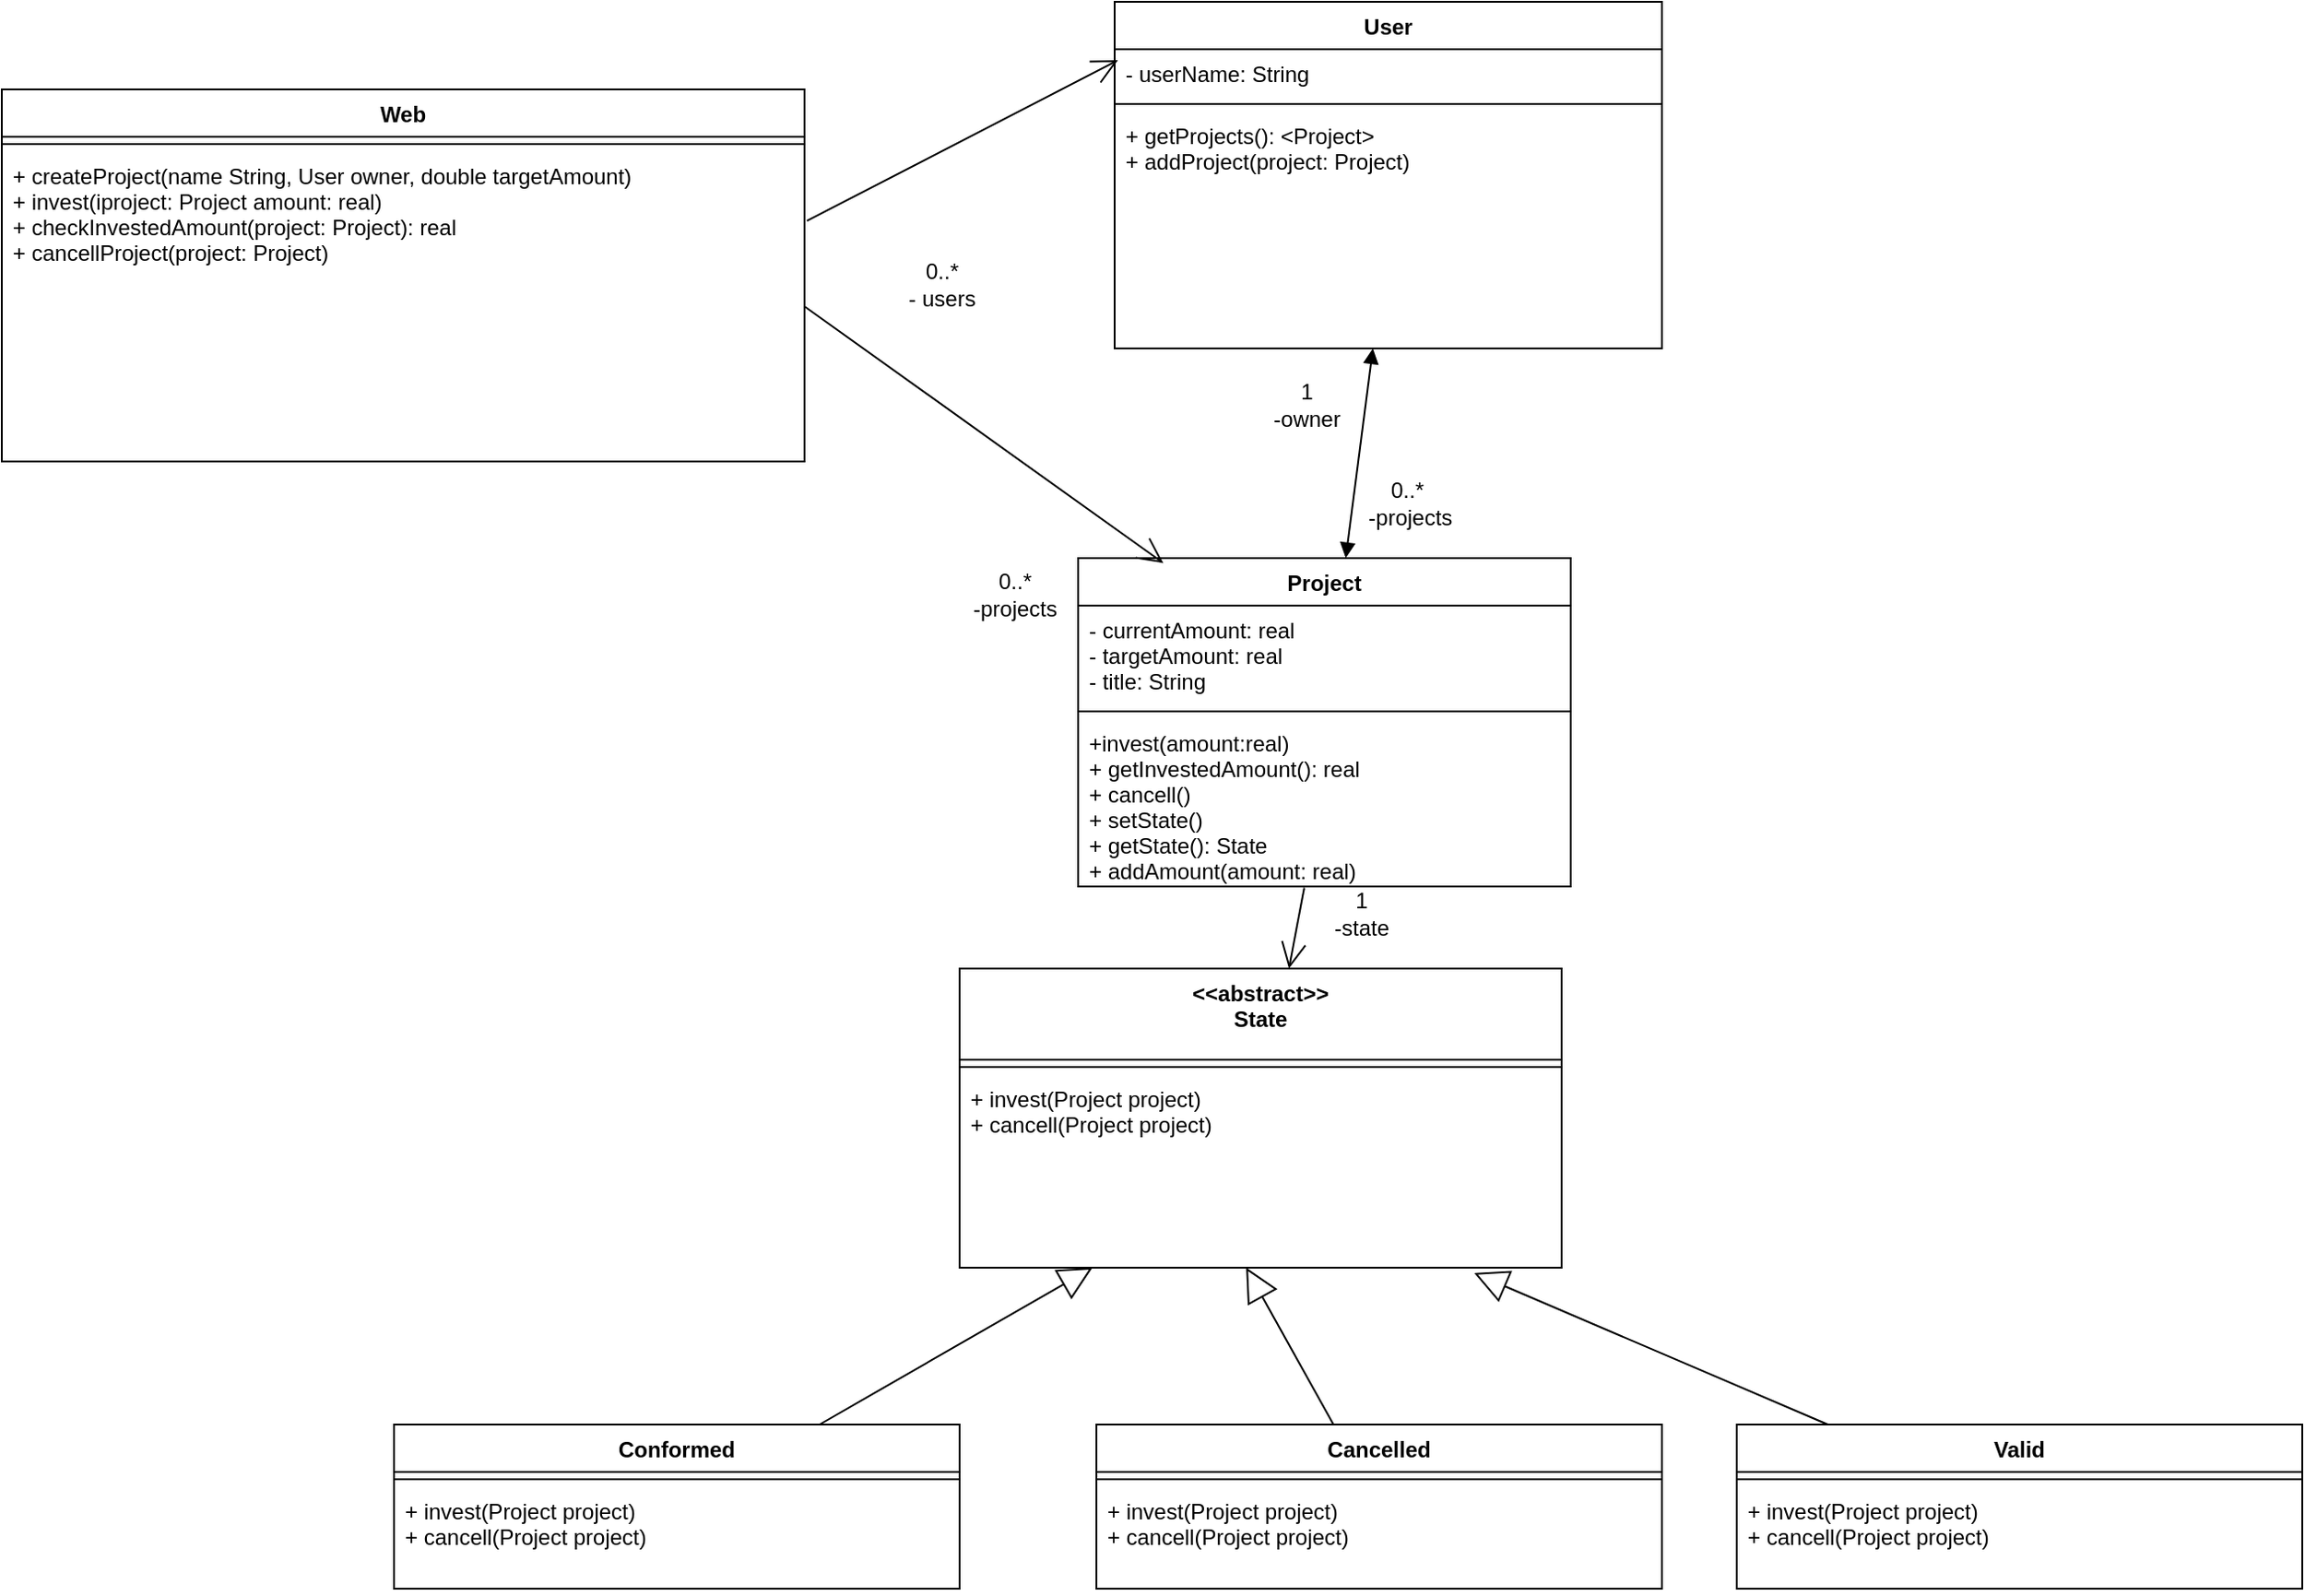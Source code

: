 <mxfile version="20.0.1" type="github">
  <diagram id="xjq0ZwBJQFxGuZLAf43j" name="Page-1">
    <mxGraphModel dx="1534" dy="662" grid="1" gridSize="10" guides="1" tooltips="1" connect="1" arrows="1" fold="1" page="1" pageScale="1" pageWidth="827" pageHeight="1169" math="0" shadow="0">
      <root>
        <mxCell id="0" />
        <mxCell id="1" parent="0" />
        <mxCell id="1dhaNh-CmfCVRAPHvCrB-5" value="Web" style="swimlane;fontStyle=1;align=center;verticalAlign=top;childLayout=stackLayout;horizontal=1;startSize=26;horizontalStack=0;resizeParent=1;resizeParentMax=0;resizeLast=0;collapsible=1;marginBottom=0;" vertex="1" parent="1">
          <mxGeometry x="-20" y="88" width="440" height="204" as="geometry" />
        </mxCell>
        <mxCell id="1dhaNh-CmfCVRAPHvCrB-7" value="" style="line;strokeWidth=1;fillColor=none;align=left;verticalAlign=middle;spacingTop=-1;spacingLeft=3;spacingRight=3;rotatable=0;labelPosition=right;points=[];portConstraint=eastwest;" vertex="1" parent="1dhaNh-CmfCVRAPHvCrB-5">
          <mxGeometry y="26" width="440" height="8" as="geometry" />
        </mxCell>
        <mxCell id="1dhaNh-CmfCVRAPHvCrB-8" value="+ createProject(name String, User owner, double targetAmount)&#xa;+ invest(iproject: Project amount: real)&#xa;+ checkInvestedAmount(project: Project): real&#xa;+ cancellProject(project: Project)&#xa;" style="text;strokeColor=none;fillColor=none;align=left;verticalAlign=top;spacingLeft=4;spacingRight=4;overflow=hidden;rotatable=0;points=[[0,0.5],[1,0.5]];portConstraint=eastwest;" vertex="1" parent="1dhaNh-CmfCVRAPHvCrB-5">
          <mxGeometry y="34" width="440" height="170" as="geometry" />
        </mxCell>
        <mxCell id="1dhaNh-CmfCVRAPHvCrB-9" value="User" style="swimlane;fontStyle=1;align=center;verticalAlign=top;childLayout=stackLayout;horizontal=1;startSize=26;horizontalStack=0;resizeParent=1;resizeParentMax=0;resizeLast=0;collapsible=1;marginBottom=0;" vertex="1" parent="1">
          <mxGeometry x="590" y="40" width="300" height="190" as="geometry" />
        </mxCell>
        <mxCell id="1dhaNh-CmfCVRAPHvCrB-10" value="- userName: String" style="text;strokeColor=none;fillColor=none;align=left;verticalAlign=top;spacingLeft=4;spacingRight=4;overflow=hidden;rotatable=0;points=[[0,0.5],[1,0.5]];portConstraint=eastwest;" vertex="1" parent="1dhaNh-CmfCVRAPHvCrB-9">
          <mxGeometry y="26" width="300" height="26" as="geometry" />
        </mxCell>
        <mxCell id="1dhaNh-CmfCVRAPHvCrB-11" value="" style="line;strokeWidth=1;fillColor=none;align=left;verticalAlign=middle;spacingTop=-1;spacingLeft=3;spacingRight=3;rotatable=0;labelPosition=right;points=[];portConstraint=eastwest;" vertex="1" parent="1dhaNh-CmfCVRAPHvCrB-9">
          <mxGeometry y="52" width="300" height="8" as="geometry" />
        </mxCell>
        <mxCell id="1dhaNh-CmfCVRAPHvCrB-12" value="+ getProjects(): &lt;Project&gt;&#xa;+ addProject(project: Project)" style="text;strokeColor=none;fillColor=none;align=left;verticalAlign=top;spacingLeft=4;spacingRight=4;overflow=hidden;rotatable=0;points=[[0,0.5],[1,0.5]];portConstraint=eastwest;" vertex="1" parent="1dhaNh-CmfCVRAPHvCrB-9">
          <mxGeometry y="60" width="300" height="130" as="geometry" />
        </mxCell>
        <mxCell id="1dhaNh-CmfCVRAPHvCrB-13" value="Project" style="swimlane;fontStyle=1;align=center;verticalAlign=top;childLayout=stackLayout;horizontal=1;startSize=26;horizontalStack=0;resizeParent=1;resizeParentMax=0;resizeLast=0;collapsible=1;marginBottom=0;" vertex="1" parent="1">
          <mxGeometry x="570" y="345" width="270" height="180" as="geometry" />
        </mxCell>
        <mxCell id="1dhaNh-CmfCVRAPHvCrB-14" value="- currentAmount: real&#xa;- targetAmount: real&#xa;- title: String" style="text;strokeColor=none;fillColor=none;align=left;verticalAlign=top;spacingLeft=4;spacingRight=4;overflow=hidden;rotatable=0;points=[[0,0.5],[1,0.5]];portConstraint=eastwest;" vertex="1" parent="1dhaNh-CmfCVRAPHvCrB-13">
          <mxGeometry y="26" width="270" height="54" as="geometry" />
        </mxCell>
        <mxCell id="1dhaNh-CmfCVRAPHvCrB-15" value="" style="line;strokeWidth=1;fillColor=none;align=left;verticalAlign=middle;spacingTop=-1;spacingLeft=3;spacingRight=3;rotatable=0;labelPosition=right;points=[];portConstraint=eastwest;" vertex="1" parent="1dhaNh-CmfCVRAPHvCrB-13">
          <mxGeometry y="80" width="270" height="8" as="geometry" />
        </mxCell>
        <mxCell id="1dhaNh-CmfCVRAPHvCrB-16" value="+invest(amount:real)&#xa;+ getInvestedAmount(): real&#xa;+ cancell()&#xa;+ setState()&#xa;+ getState(): State&#xa;+ addAmount(amount: real)" style="text;strokeColor=none;fillColor=none;align=left;verticalAlign=top;spacingLeft=4;spacingRight=4;overflow=hidden;rotatable=0;points=[[0,0.5],[1,0.5]];portConstraint=eastwest;" vertex="1" parent="1dhaNh-CmfCVRAPHvCrB-13">
          <mxGeometry y="88" width="270" height="92" as="geometry" />
        </mxCell>
        <mxCell id="1dhaNh-CmfCVRAPHvCrB-18" value="0..*&lt;br&gt;&amp;nbsp;-projects" style="text;html=1;align=center;verticalAlign=middle;resizable=0;points=[];autosize=1;strokeColor=none;fillColor=none;" vertex="1" parent="1">
          <mxGeometry x="720" y="300" width="60" height="30" as="geometry" />
        </mxCell>
        <mxCell id="1dhaNh-CmfCVRAPHvCrB-20" value="" style="endArrow=block;startArrow=block;endFill=1;startFill=1;html=1;rounded=0;" edge="1" parent="1" source="1dhaNh-CmfCVRAPHvCrB-13" target="1dhaNh-CmfCVRAPHvCrB-12">
          <mxGeometry width="160" relative="1" as="geometry">
            <mxPoint x="380" y="280" as="sourcePoint" />
            <mxPoint x="540" y="280" as="targetPoint" />
          </mxGeometry>
        </mxCell>
        <mxCell id="1dhaNh-CmfCVRAPHvCrB-21" value="1&lt;br&gt;-owner" style="text;html=1;align=center;verticalAlign=middle;resizable=0;points=[];autosize=1;strokeColor=none;fillColor=none;" vertex="1" parent="1">
          <mxGeometry x="670" y="246" width="50" height="30" as="geometry" />
        </mxCell>
        <mxCell id="1dhaNh-CmfCVRAPHvCrB-22" value="&lt;&lt;abstract&gt;&gt;&#xa;State" style="swimlane;fontStyle=1;align=center;verticalAlign=top;childLayout=stackLayout;horizontal=1;startSize=50;horizontalStack=0;resizeParent=1;resizeParentMax=0;resizeLast=0;collapsible=1;marginBottom=0;" vertex="1" parent="1">
          <mxGeometry x="505" y="570" width="330" height="164" as="geometry" />
        </mxCell>
        <mxCell id="1dhaNh-CmfCVRAPHvCrB-24" value="" style="line;strokeWidth=1;fillColor=none;align=left;verticalAlign=middle;spacingTop=-1;spacingLeft=3;spacingRight=3;rotatable=0;labelPosition=right;points=[];portConstraint=eastwest;" vertex="1" parent="1dhaNh-CmfCVRAPHvCrB-22">
          <mxGeometry y="50" width="330" height="8" as="geometry" />
        </mxCell>
        <mxCell id="1dhaNh-CmfCVRAPHvCrB-25" value="+ invest(Project project)&#xa;+ cancell(Project project)" style="text;strokeColor=none;fillColor=none;align=left;verticalAlign=top;spacingLeft=4;spacingRight=4;overflow=hidden;rotatable=0;points=[[0,0.5],[1,0.5]];portConstraint=eastwest;" vertex="1" parent="1dhaNh-CmfCVRAPHvCrB-22">
          <mxGeometry y="58" width="330" height="106" as="geometry" />
        </mxCell>
        <mxCell id="1dhaNh-CmfCVRAPHvCrB-26" value="" style="endArrow=open;endFill=1;endSize=12;html=1;rounded=0;exitX=0.459;exitY=1.008;exitDx=0;exitDy=0;exitPerimeter=0;" edge="1" parent="1" source="1dhaNh-CmfCVRAPHvCrB-16" target="1dhaNh-CmfCVRAPHvCrB-22">
          <mxGeometry width="160" relative="1" as="geometry">
            <mxPoint x="380" y="470" as="sourcePoint" />
            <mxPoint x="540" y="470" as="targetPoint" />
          </mxGeometry>
        </mxCell>
        <mxCell id="1dhaNh-CmfCVRAPHvCrB-27" value="1&lt;br&gt;-state" style="text;html=1;align=center;verticalAlign=middle;resizable=0;points=[];autosize=1;strokeColor=none;fillColor=none;" vertex="1" parent="1">
          <mxGeometry x="700" y="525" width="50" height="30" as="geometry" />
        </mxCell>
        <mxCell id="1dhaNh-CmfCVRAPHvCrB-28" value="Conformed" style="swimlane;fontStyle=1;align=center;verticalAlign=top;childLayout=stackLayout;horizontal=1;startSize=26;horizontalStack=0;resizeParent=1;resizeParentMax=0;resizeLast=0;collapsible=1;marginBottom=0;" vertex="1" parent="1">
          <mxGeometry x="195" y="820" width="310" height="90" as="geometry" />
        </mxCell>
        <mxCell id="1dhaNh-CmfCVRAPHvCrB-30" value="" style="line;strokeWidth=1;fillColor=none;align=left;verticalAlign=middle;spacingTop=-1;spacingLeft=3;spacingRight=3;rotatable=0;labelPosition=right;points=[];portConstraint=eastwest;" vertex="1" parent="1dhaNh-CmfCVRAPHvCrB-28">
          <mxGeometry y="26" width="310" height="8" as="geometry" />
        </mxCell>
        <mxCell id="1dhaNh-CmfCVRAPHvCrB-31" value="+ invest(Project project)&#xa;+ cancell(Project project)" style="text;strokeColor=none;fillColor=none;align=left;verticalAlign=top;spacingLeft=4;spacingRight=4;overflow=hidden;rotatable=0;points=[[0,0.5],[1,0.5]];portConstraint=eastwest;" vertex="1" parent="1dhaNh-CmfCVRAPHvCrB-28">
          <mxGeometry y="34" width="310" height="56" as="geometry" />
        </mxCell>
        <mxCell id="1dhaNh-CmfCVRAPHvCrB-32" value="Cancelled" style="swimlane;fontStyle=1;align=center;verticalAlign=top;childLayout=stackLayout;horizontal=1;startSize=26;horizontalStack=0;resizeParent=1;resizeParentMax=0;resizeLast=0;collapsible=1;marginBottom=0;" vertex="1" parent="1">
          <mxGeometry x="580" y="820" width="310" height="90" as="geometry" />
        </mxCell>
        <mxCell id="1dhaNh-CmfCVRAPHvCrB-34" value="" style="line;strokeWidth=1;fillColor=none;align=left;verticalAlign=middle;spacingTop=-1;spacingLeft=3;spacingRight=3;rotatable=0;labelPosition=right;points=[];portConstraint=eastwest;" vertex="1" parent="1dhaNh-CmfCVRAPHvCrB-32">
          <mxGeometry y="26" width="310" height="8" as="geometry" />
        </mxCell>
        <mxCell id="1dhaNh-CmfCVRAPHvCrB-35" value="+ invest(Project project)&#xa;+ cancell(Project project)" style="text;strokeColor=none;fillColor=none;align=left;verticalAlign=top;spacingLeft=4;spacingRight=4;overflow=hidden;rotatable=0;points=[[0,0.5],[1,0.5]];portConstraint=eastwest;" vertex="1" parent="1dhaNh-CmfCVRAPHvCrB-32">
          <mxGeometry y="34" width="310" height="56" as="geometry" />
        </mxCell>
        <mxCell id="1dhaNh-CmfCVRAPHvCrB-36" value="Valid" style="swimlane;fontStyle=1;align=center;verticalAlign=top;childLayout=stackLayout;horizontal=1;startSize=26;horizontalStack=0;resizeParent=1;resizeParentMax=0;resizeLast=0;collapsible=1;marginBottom=0;" vertex="1" parent="1">
          <mxGeometry x="931" y="820" width="310" height="90" as="geometry" />
        </mxCell>
        <mxCell id="1dhaNh-CmfCVRAPHvCrB-38" value="" style="line;strokeWidth=1;fillColor=none;align=left;verticalAlign=middle;spacingTop=-1;spacingLeft=3;spacingRight=3;rotatable=0;labelPosition=right;points=[];portConstraint=eastwest;" vertex="1" parent="1dhaNh-CmfCVRAPHvCrB-36">
          <mxGeometry y="26" width="310" height="8" as="geometry" />
        </mxCell>
        <mxCell id="1dhaNh-CmfCVRAPHvCrB-39" value="+ invest(Project project)&#xa;+ cancell(Project project)" style="text;strokeColor=none;fillColor=none;align=left;verticalAlign=top;spacingLeft=4;spacingRight=4;overflow=hidden;rotatable=0;points=[[0,0.5],[1,0.5]];portConstraint=eastwest;" vertex="1" parent="1dhaNh-CmfCVRAPHvCrB-36">
          <mxGeometry y="34" width="310" height="56" as="geometry" />
        </mxCell>
        <mxCell id="1dhaNh-CmfCVRAPHvCrB-40" value="" style="endArrow=block;endSize=16;endFill=0;html=1;rounded=0;" edge="1" parent="1" source="1dhaNh-CmfCVRAPHvCrB-28" target="1dhaNh-CmfCVRAPHvCrB-25">
          <mxGeometry width="160" relative="1" as="geometry">
            <mxPoint x="480" y="760" as="sourcePoint" />
            <mxPoint x="640" y="760" as="targetPoint" />
          </mxGeometry>
        </mxCell>
        <mxCell id="1dhaNh-CmfCVRAPHvCrB-41" value="" style="endArrow=block;endSize=16;endFill=0;html=1;rounded=0;entryX=0.476;entryY=1;entryDx=0;entryDy=0;entryPerimeter=0;" edge="1" parent="1" source="1dhaNh-CmfCVRAPHvCrB-32" target="1dhaNh-CmfCVRAPHvCrB-25">
          <mxGeometry width="160" relative="1" as="geometry">
            <mxPoint x="448.205" y="830" as="sourcePoint" />
            <mxPoint x="571.282" y="770" as="targetPoint" />
          </mxGeometry>
        </mxCell>
        <mxCell id="1dhaNh-CmfCVRAPHvCrB-42" value="" style="endArrow=block;endSize=16;endFill=0;html=1;rounded=0;entryX=0.855;entryY=1.028;entryDx=0;entryDy=0;entryPerimeter=0;" edge="1" parent="1" source="1dhaNh-CmfCVRAPHvCrB-36" target="1dhaNh-CmfCVRAPHvCrB-25">
          <mxGeometry width="160" relative="1" as="geometry">
            <mxPoint x="714.558" y="830" as="sourcePoint" />
            <mxPoint x="672.08" y="770" as="targetPoint" />
          </mxGeometry>
        </mxCell>
        <mxCell id="1dhaNh-CmfCVRAPHvCrB-43" value="" style="endArrow=open;endFill=1;endSize=12;html=1;rounded=0;exitX=1;exitY=0.5;exitDx=0;exitDy=0;entryX=0.173;entryY=0.015;entryDx=0;entryDy=0;entryPerimeter=0;" edge="1" parent="1" source="1dhaNh-CmfCVRAPHvCrB-8" target="1dhaNh-CmfCVRAPHvCrB-13">
          <mxGeometry width="160" relative="1" as="geometry">
            <mxPoint x="450" y="380" as="sourcePoint" />
            <mxPoint x="610" y="380" as="targetPoint" />
          </mxGeometry>
        </mxCell>
        <mxCell id="1dhaNh-CmfCVRAPHvCrB-44" value="0..*&lt;br&gt;-projects" style="text;html=1;align=center;verticalAlign=middle;resizable=0;points=[];autosize=1;strokeColor=none;fillColor=none;" vertex="1" parent="1">
          <mxGeometry x="505" y="350" width="60" height="30" as="geometry" />
        </mxCell>
        <mxCell id="1dhaNh-CmfCVRAPHvCrB-47" value="" style="endArrow=open;endFill=1;endSize=12;html=1;rounded=0;exitX=1.003;exitY=0.224;exitDx=0;exitDy=0;entryX=0.006;entryY=0.231;entryDx=0;entryDy=0;entryPerimeter=0;exitPerimeter=0;" edge="1" parent="1" source="1dhaNh-CmfCVRAPHvCrB-8" target="1dhaNh-CmfCVRAPHvCrB-10">
          <mxGeometry width="160" relative="1" as="geometry">
            <mxPoint x="440" y="285" as="sourcePoint" />
            <mxPoint x="628.06" y="372.01" as="targetPoint" />
          </mxGeometry>
        </mxCell>
        <mxCell id="1dhaNh-CmfCVRAPHvCrB-48" value="0..*&lt;br&gt;- users" style="text;html=1;align=center;verticalAlign=middle;resizable=0;points=[];autosize=1;strokeColor=none;fillColor=none;" vertex="1" parent="1">
          <mxGeometry x="470" y="180" width="50" height="30" as="geometry" />
        </mxCell>
      </root>
    </mxGraphModel>
  </diagram>
</mxfile>
